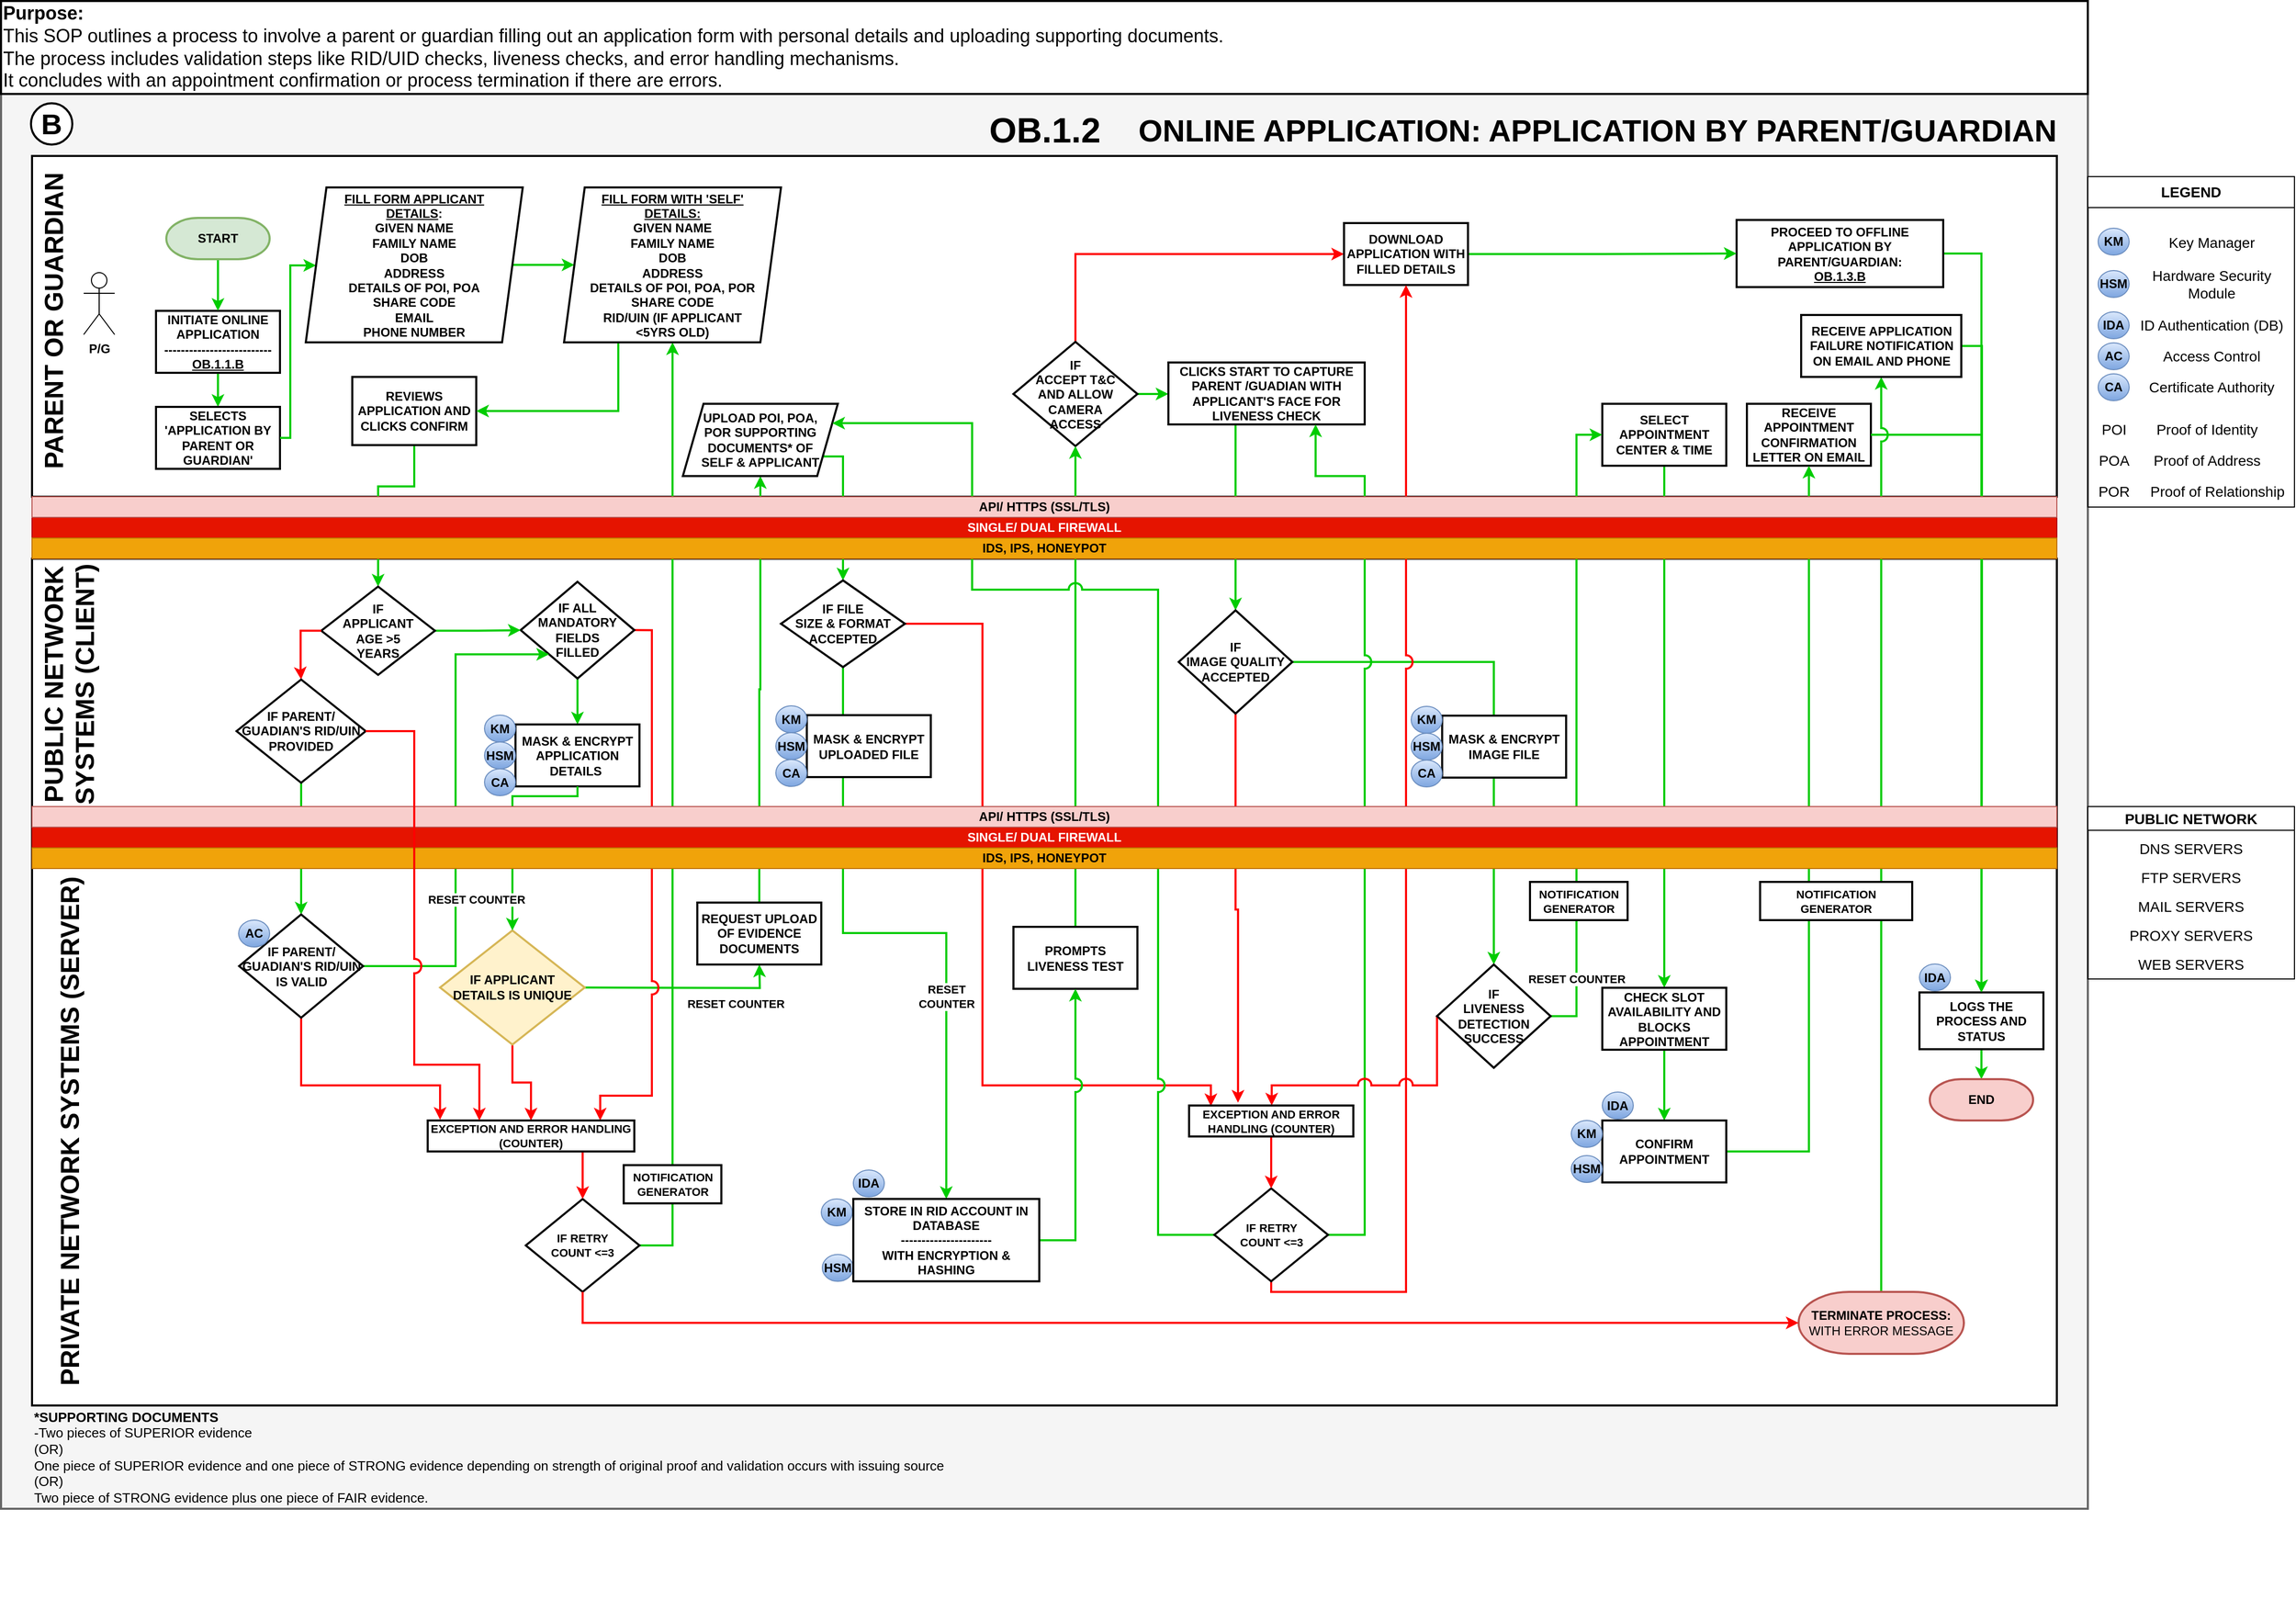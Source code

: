 <mxfile version="20.7.4" type="device"><diagram id="zxELD4v_pAvordJ81Nf_" name="Page-1"><mxGraphModel dx="-894" dy="772" grid="1" gridSize="10" guides="1" tooltips="1" connect="1" arrows="1" fold="1" page="1" pageScale="1" pageWidth="1920" pageHeight="1200" math="0" shadow="0"><root><mxCell id="0"/><mxCell id="1" parent="0"/><mxCell id="rTotZtU5RJFnm8XvMg82-1" value="" style="rounded=0;whiteSpace=wrap;html=1;fontSize=25;fillColor=#f5f5f5;fontColor=#333333;strokeColor=#666666;direction=east;strokeWidth=2;fontStyle=1" parent="1" vertex="1"><mxGeometry x="2590" y="140" width="2020" height="1370" as="geometry"/></mxCell><mxCell id="rTotZtU5RJFnm8XvMg82-2" value="" style="rounded=0;whiteSpace=wrap;html=1;strokeWidth=2;fontStyle=1" parent="1" vertex="1"><mxGeometry x="2620" y="590" width="1960" height="290" as="geometry"/></mxCell><mxCell id="rTotZtU5RJFnm8XvMg82-3" value="" style="rounded=0;whiteSpace=wrap;html=1;strokeWidth=2;fontStyle=1" parent="1" vertex="1"><mxGeometry x="2620" y="200" width="1960" height="330" as="geometry"/></mxCell><mxCell id="rTotZtU5RJFnm8XvMg82-4" value="" style="rounded=0;whiteSpace=wrap;html=1;strokeWidth=2;fontStyle=1" parent="1" vertex="1"><mxGeometry x="2620" y="879.5" width="1960" height="530.5" as="geometry"/></mxCell><mxCell id="rTotZtU5RJFnm8XvMg82-5" style="edgeStyle=orthogonalEdgeStyle;rounded=0;orthogonalLoop=1;jettySize=auto;html=1;exitX=0.5;exitY=1;exitDx=0;exitDy=0;strokeColor=#00CC00;strokeWidth=2;fontStyle=1" parent="1" source="rTotZtU5RJFnm8XvMg82-6" target="rTotZtU5RJFnm8XvMg82-7" edge="1"><mxGeometry relative="1" as="geometry"/></mxCell><mxCell id="rTotZtU5RJFnm8XvMg82-6" value="INITIATE ONLINE APPLICATION&lt;br&gt;--------------------------&lt;br&gt;&lt;u&gt;OB.1.1.B&lt;/u&gt;" style="rounded=0;whiteSpace=wrap;html=1;strokeWidth=2;fontStyle=1" parent="1" vertex="1"><mxGeometry x="2740" y="350" width="120" height="60" as="geometry"/></mxCell><mxCell id="rTotZtU5RJFnm8XvMg82-7" value="SELECTS 'APPLICATION BY PARENT OR GUARDIAN'" style="rounded=0;whiteSpace=wrap;html=1;strokeWidth=2;fontStyle=1" parent="1" vertex="1"><mxGeometry x="2740" y="443" width="120" height="60" as="geometry"/></mxCell><mxCell id="rTotZtU5RJFnm8XvMg82-8" style="edgeStyle=orthogonalEdgeStyle;rounded=0;orthogonalLoop=1;jettySize=auto;html=1;exitX=1;exitY=0.5;exitDx=0;exitDy=0;entryX=0;entryY=0.5;entryDx=0;entryDy=0;strokeColor=#00CC00;strokeWidth=2;fontStyle=1" parent="1" source="rTotZtU5RJFnm8XvMg82-7" target="rTotZtU5RJFnm8XvMg82-51" edge="1"><mxGeometry relative="1" as="geometry"><mxPoint x="3060" y="330" as="targetPoint"/><Array as="points"><mxPoint x="2870" y="473"/><mxPoint x="2870" y="306"/><mxPoint x="2895" y="306"/></Array><mxPoint x="3010" y="470" as="sourcePoint"/></mxGeometry></mxCell><mxCell id="rTotZtU5RJFnm8XvMg82-10" style="edgeStyle=orthogonalEdgeStyle;rounded=0;orthogonalLoop=1;jettySize=auto;html=1;exitX=0.5;exitY=1;exitDx=0;exitDy=0;strokeColor=#00CC00;strokeWidth=2;fontStyle=1;" parent="1" source="rTotZtU5RJFnm8XvMg82-11" target="rTotZtU5RJFnm8XvMg82-53" edge="1"><mxGeometry relative="1" as="geometry"><Array as="points"><mxPoint x="2990" y="520"/><mxPoint x="2955" y="520"/></Array></mxGeometry></mxCell><mxCell id="rTotZtU5RJFnm8XvMg82-11" value="REVIEWS APPLICATION AND CLICKS CONFIRM" style="rounded=0;whiteSpace=wrap;html=1;strokeWidth=2;fontStyle=1" parent="1" vertex="1"><mxGeometry x="2930" y="414" width="120" height="66" as="geometry"/></mxCell><mxCell id="rTotZtU5RJFnm8XvMg82-12" value="" style="edgeStyle=orthogonalEdgeStyle;rounded=0;orthogonalLoop=1;jettySize=auto;html=1;exitX=0.5;exitY=1;exitDx=0;exitDy=0;strokeColor=#FF0000;strokeWidth=2;fontStyle=1;horizontal=1;fontSize=13;verticalAlign=middle;" parent="1" source="rTotZtU5RJFnm8XvMg82-14" target="rTotZtU5RJFnm8XvMg82-93" edge="1"><mxGeometry x="-0.274" y="20" relative="1" as="geometry"><mxPoint x="3080" y="409.5" as="targetPoint"/><Array as="points"/><mxPoint as="offset"/></mxGeometry></mxCell><mxCell id="rTotZtU5RJFnm8XvMg82-13" value="RESET COUNTER" style="edgeStyle=orthogonalEdgeStyle;rounded=0;orthogonalLoop=1;jettySize=auto;html=1;exitX=1;exitY=0.5;exitDx=0;exitDy=0;entryX=0.5;entryY=1;entryDx=0;entryDy=0;strokeColor=#00CC00;strokeWidth=2;fontStyle=1;" parent="1" edge="1"><mxGeometry x="0.516" y="-15" relative="1" as="geometry"><mxPoint as="offset"/><mxPoint x="3155" y="1005.25" as="sourcePoint"/><mxPoint x="3324" y="983" as="targetPoint"/></mxGeometry></mxCell><mxCell id="rTotZtU5RJFnm8XvMg82-14" value="IF APPLICANT&lt;br style=&quot;border-color: var(--border-color);&quot;&gt;DETAILS IS UNIQUE" style="rounded=0;whiteSpace=wrap;html=1;strokeWidth=2;fontStyle=1;shape=rhombus;perimeter=rhombusPerimeter;fillColor=#fff2cc;strokeColor=#d6b656;" parent="1" vertex="1"><mxGeometry x="3015" y="950" width="140" height="110.5" as="geometry"/></mxCell><mxCell id="rTotZtU5RJFnm8XvMg82-15" style="edgeStyle=orthogonalEdgeStyle;rounded=0;orthogonalLoop=1;jettySize=auto;html=1;exitX=0.5;exitY=1;exitDx=0;exitDy=0;entryX=0.5;entryY=0;entryDx=0;entryDy=0;strokeColor=#00CC00;strokeWidth=2;fontStyle=1" parent="1" source="rTotZtU5RJFnm8XvMg82-17" target="rTotZtU5RJFnm8XvMg82-81" edge="1"><mxGeometry relative="1" as="geometry"/></mxCell><mxCell id="rTotZtU5RJFnm8XvMg82-16" style="edgeStyle=orthogonalEdgeStyle;rounded=0;orthogonalLoop=1;jettySize=auto;html=1;exitX=1;exitY=0.5;exitDx=0;exitDy=0;fontSize=13;verticalAlign=bottom;strokeColor=#FF0000;strokeWidth=2;fontStyle=1;jumpStyle=arc;jumpSize=11;" parent="1" source="rTotZtU5RJFnm8XvMg82-17" target="rTotZtU5RJFnm8XvMg82-93" edge="1"><mxGeometry relative="1" as="geometry"><Array as="points"><mxPoint x="3220" y="659"/><mxPoint x="3220" y="1110"/><mxPoint x="3170" y="1110"/></Array></mxGeometry></mxCell><mxCell id="rTotZtU5RJFnm8XvMg82-17" value="IF ALL&lt;br&gt;MANDATORY FIELDS &lt;br&gt;FILLED" style="rounded=0;whiteSpace=wrap;html=1;strokeWidth=2;fontStyle=1;shape=rhombus;perimeter=rhombusPerimeter;" parent="1" vertex="1"><mxGeometry x="3093" y="612.36" width="110" height="93.64" as="geometry"/></mxCell><mxCell id="rTotZtU5RJFnm8XvMg82-18" style="edgeStyle=orthogonalEdgeStyle;rounded=0;orthogonalLoop=1;jettySize=auto;html=1;exitX=1;exitY=0.5;exitDx=0;exitDy=0;strokeColor=#00CC00;strokeWidth=2;fontStyle=1" parent="1" source="rTotZtU5RJFnm8XvMg82-53" target="rTotZtU5RJFnm8XvMg82-17" edge="1"><mxGeometry relative="1" as="geometry"><mxPoint x="3040" y="655.5" as="sourcePoint"/></mxGeometry></mxCell><mxCell id="rTotZtU5RJFnm8XvMg82-19" style="edgeStyle=orthogonalEdgeStyle;rounded=0;orthogonalLoop=1;jettySize=auto;html=1;exitX=0.5;exitY=0;exitDx=0;exitDy=0;strokeColor=#00CC00;strokeWidth=2;fontStyle=1" parent="1" source="rTotZtU5RJFnm8XvMg82-20" target="rTotZtU5RJFnm8XvMg82-22" edge="1"><mxGeometry relative="1" as="geometry"/></mxCell><mxCell id="rTotZtU5RJFnm8XvMg82-20" value="REQUEST UPLOAD OF EVIDENCE DOCUMENTS" style="rounded=0;whiteSpace=wrap;html=1;strokeWidth=2;fontStyle=1" parent="1" vertex="1"><mxGeometry x="3264" y="923" width="120" height="60" as="geometry"/></mxCell><mxCell id="rTotZtU5RJFnm8XvMg82-21" style="edgeStyle=orthogonalEdgeStyle;rounded=0;orthogonalLoop=1;jettySize=auto;html=1;exitX=1;exitY=0.75;exitDx=0;exitDy=0;entryX=0.5;entryY=0;entryDx=0;entryDy=0;strokeColor=#00CC00;strokeWidth=2;fontStyle=1" parent="1" source="rTotZtU5RJFnm8XvMg82-22" target="rTotZtU5RJFnm8XvMg82-35" edge="1"><mxGeometry relative="1" as="geometry"><Array as="points"><mxPoint x="3405" y="491"/></Array></mxGeometry></mxCell><mxCell id="rTotZtU5RJFnm8XvMg82-22" value="UPLOAD POI, POA, &lt;br&gt;POR SUPPORTING DOCUMENTS* OF &lt;br&gt;SELF &amp;amp; APPLICANT" style="rounded=0;whiteSpace=wrap;html=1;strokeWidth=2;fontStyle=1;shape=parallelogram;perimeter=parallelogramPerimeter;fixedSize=1;" parent="1" vertex="1"><mxGeometry x="3250" y="440" width="150" height="70" as="geometry"/></mxCell><mxCell id="rTotZtU5RJFnm8XvMg82-23" style="edgeStyle=orthogonalEdgeStyle;rounded=0;orthogonalLoop=1;jettySize=auto;html=1;exitX=1;exitY=0.5;exitDx=0;exitDy=0;entryX=0;entryY=0.5;entryDx=0;entryDy=0;strokeColor=#00CC00;strokeWidth=2;fontStyle=1" parent="1" source="rTotZtU5RJFnm8XvMg82-25" target="rTotZtU5RJFnm8XvMg82-27" edge="1"><mxGeometry relative="1" as="geometry"/></mxCell><mxCell id="rTotZtU5RJFnm8XvMg82-24" style="edgeStyle=orthogonalEdgeStyle;rounded=0;orthogonalLoop=1;jettySize=auto;html=1;exitX=0.5;exitY=0;exitDx=0;exitDy=0;entryX=0;entryY=0.5;entryDx=0;entryDy=0;strokeColor=#FF0000;strokeWidth=2;fontStyle=1;" parent="1" source="rTotZtU5RJFnm8XvMg82-25" target="rTotZtU5RJFnm8XvMg82-57" edge="1"><mxGeometry relative="1" as="geometry"><mxPoint x="3630" y="350" as="targetPoint"/></mxGeometry></mxCell><mxCell id="rTotZtU5RJFnm8XvMg82-25" value="IF &lt;br&gt;ACCEPT T&amp;amp;C &lt;br&gt;AND ALLOW CAMERA &lt;br&gt;ACCESS" style="rounded=0;whiteSpace=wrap;html=1;strokeWidth=2;fontStyle=1;shape=rhombus;perimeter=rhombusPerimeter;" parent="1" vertex="1"><mxGeometry x="3570" y="380" width="120" height="101" as="geometry"/></mxCell><mxCell id="rTotZtU5RJFnm8XvMg82-26" style="edgeStyle=orthogonalEdgeStyle;rounded=0;orthogonalLoop=1;jettySize=auto;html=1;exitX=0.5;exitY=1;exitDx=0;exitDy=0;strokeColor=#00CC00;strokeWidth=2;fontStyle=1;" parent="1" source="rTotZtU5RJFnm8XvMg82-27" target="rTotZtU5RJFnm8XvMg82-50" edge="1"><mxGeometry relative="1" as="geometry"><Array as="points"><mxPoint x="3785" y="460"/></Array></mxGeometry></mxCell><mxCell id="rTotZtU5RJFnm8XvMg82-27" value="CLICKS START TO CAPTURE PARENT /GUADIAN WITH APPLICANT'S FACE&amp;nbsp;FOR LIVENESS CHECK" style="rounded=0;whiteSpace=wrap;html=1;strokeWidth=2;fontStyle=1" parent="1" vertex="1"><mxGeometry x="3720" y="400" width="190" height="60" as="geometry"/></mxCell><mxCell id="rTotZtU5RJFnm8XvMg82-28" value="RECEIVE APPOINTMENT CONFIRMATION LETTER ON EMAIL" style="rounded=0;whiteSpace=wrap;html=1;strokeWidth=2;fontStyle=1" parent="1" vertex="1"><mxGeometry x="4280" y="440" width="120" height="60" as="geometry"/></mxCell><mxCell id="rTotZtU5RJFnm8XvMg82-29" style="edgeStyle=orthogonalEdgeStyle;rounded=0;orthogonalLoop=1;jettySize=auto;html=1;exitX=0.5;exitY=1;exitDx=0;exitDy=0;entryX=0.5;entryY=0;entryDx=0;entryDy=0;strokeColor=#00CC00;strokeWidth=2;fontStyle=1" parent="1" source="rTotZtU5RJFnm8XvMg82-30" target="rTotZtU5RJFnm8XvMg82-43" edge="1"><mxGeometry relative="1" as="geometry"><Array as="points"><mxPoint x="4200" y="920"/><mxPoint x="4200" y="920"/></Array></mxGeometry></mxCell><mxCell id="rTotZtU5RJFnm8XvMg82-30" value="SELECT APPOINTMENT CENTER &amp;amp; TIME" style="rounded=0;whiteSpace=wrap;html=1;strokeWidth=2;fontStyle=1" parent="1" vertex="1"><mxGeometry x="4140" y="440" width="120" height="60" as="geometry"/></mxCell><mxCell id="rTotZtU5RJFnm8XvMg82-31" style="edgeStyle=orthogonalEdgeStyle;rounded=0;orthogonalLoop=1;jettySize=auto;html=1;exitX=0.5;exitY=0;exitDx=0;exitDy=0;strokeColor=#00CC00;strokeWidth=2;fontStyle=1;entryX=0.5;entryY=1;entryDx=0;entryDy=0;" parent="1" source="rTotZtU5RJFnm8XvMg82-32" target="rTotZtU5RJFnm8XvMg82-25" edge="1"><mxGeometry relative="1" as="geometry"><Array as="points"><mxPoint x="3630" y="490"/></Array><mxPoint x="3780" y="500" as="targetPoint"/></mxGeometry></mxCell><mxCell id="rTotZtU5RJFnm8XvMg82-32" value="PROMPTS LIVENESS TEST" style="rounded=0;whiteSpace=wrap;html=1;strokeWidth=2;fontStyle=1" parent="1" vertex="1"><mxGeometry x="3570" y="946.5" width="120" height="60" as="geometry"/></mxCell><mxCell id="rTotZtU5RJFnm8XvMg82-33" value="RESET &lt;br&gt;COUNTER" style="edgeStyle=orthogonalEdgeStyle;rounded=0;orthogonalLoop=1;jettySize=auto;html=1;exitX=0.5;exitY=1;exitDx=0;exitDy=0;strokeColor=#00CC00;strokeWidth=2;fontStyle=1;" parent="1" source="rTotZtU5RJFnm8XvMg82-35" target="rTotZtU5RJFnm8XvMg82-100" edge="1"><mxGeometry x="0.363" relative="1" as="geometry"><mxPoint x="3640" y="945.5" as="targetPoint"/><mxPoint as="offset"/></mxGeometry></mxCell><mxCell id="rTotZtU5RJFnm8XvMg82-34" style="edgeStyle=orthogonalEdgeStyle;rounded=0;orthogonalLoop=1;jettySize=auto;html=1;exitX=1;exitY=0.5;exitDx=0;exitDy=0;entryX=0.133;entryY=0.02;entryDx=0;entryDy=0;fontSize=13;verticalAlign=bottom;strokeColor=#FF0000;strokeWidth=2;fontStyle=1;entryPerimeter=0;jumpSize=10;" parent="1" source="rTotZtU5RJFnm8XvMg82-35" target="rTotZtU5RJFnm8XvMg82-117" edge="1"><mxGeometry relative="1" as="geometry"><Array as="points"><mxPoint x="3540" y="653"/><mxPoint x="3540" y="1100"/><mxPoint x="3761" y="1100"/></Array></mxGeometry></mxCell><mxCell id="rTotZtU5RJFnm8XvMg82-35" value="IF FILE&lt;br&gt;SIZE &amp;amp; FORMAT ACCEPTED" style="rounded=0;whiteSpace=wrap;html=1;strokeWidth=2;fontStyle=1;shape=rhombus;perimeter=rhombusPerimeter;" parent="1" vertex="1"><mxGeometry x="3345" y="611" width="120" height="84" as="geometry"/></mxCell><mxCell id="rTotZtU5RJFnm8XvMg82-36" style="edgeStyle=orthogonalEdgeStyle;rounded=0;orthogonalLoop=1;jettySize=auto;html=1;exitX=1;exitY=0.5;exitDx=0;exitDy=0;strokeColor=#00CC00;strokeWidth=2;fontStyle=1" parent="1" source="rTotZtU5RJFnm8XvMg82-28" target="rTotZtU5RJFnm8XvMg82-88" edge="1"><mxGeometry relative="1" as="geometry"><mxPoint x="4500" y="1185.5" as="targetPoint"/></mxGeometry></mxCell><mxCell id="rTotZtU5RJFnm8XvMg82-37" style="edgeStyle=orthogonalEdgeStyle;rounded=0;orthogonalLoop=1;jettySize=auto;html=1;exitX=1;exitY=0;exitDx=0;exitDy=40;entryX=0.5;entryY=1;entryDx=0;entryDy=0;strokeColor=#00CC00;strokeWidth=2;fontStyle=1;exitPerimeter=0;jumpStyle=arc;jumpSize=11;" parent="1" source="rTotZtU5RJFnm8XvMg82-100" target="rTotZtU5RJFnm8XvMg82-32" edge="1"><mxGeometry relative="1" as="geometry"><mxPoint x="3720" y="965.5" as="sourcePoint"/></mxGeometry></mxCell><mxCell id="rTotZtU5RJFnm8XvMg82-38" value="PARENT OR GUARDIAN" style="text;html=1;align=center;verticalAlign=middle;resizable=0;points=[];autosize=1;strokeColor=none;fillColor=none;fontSize=25;fontStyle=1;strokeWidth=2;horizontal=0;" parent="1" vertex="1"><mxGeometry x="2615" y="210" width="50" height="300" as="geometry"/></mxCell><mxCell id="rTotZtU5RJFnm8XvMg82-39" value="OB.1.2" style="text;html=1;align=center;verticalAlign=middle;resizable=0;points=[];autosize=1;strokeColor=none;fillColor=none;fontSize=34;fontStyle=1" parent="1" vertex="1"><mxGeometry x="3535" y="150" width="130" height="50" as="geometry"/></mxCell><mxCell id="rTotZtU5RJFnm8XvMg82-40" value="ONLINE APPLICATION: APPLICATION BY PARENT/GUARDIAN" style="text;html=1;align=center;verticalAlign=middle;resizable=0;points=[];autosize=1;strokeColor=none;fillColor=none;fontSize=30;fontStyle=1" parent="1" vertex="1"><mxGeometry x="3680" y="150" width="910" height="50" as="geometry"/></mxCell><mxCell id="rTotZtU5RJFnm8XvMg82-41" value="B" style="ellipse;whiteSpace=wrap;html=1;aspect=fixed;fontSize=28;fontColor=default;strokeWidth=2;fontStyle=1" parent="1" vertex="1"><mxGeometry x="2619" y="149" width="40" height="40" as="geometry"/></mxCell><mxCell id="rTotZtU5RJFnm8XvMg82-42" value="" style="edgeStyle=orthogonalEdgeStyle;rounded=0;orthogonalLoop=1;jettySize=auto;html=1;exitX=1;exitY=0.5;exitDx=0;exitDy=0;entryX=0.5;entryY=1;entryDx=0;entryDy=0;strokeColor=#00CC00;strokeWidth=2;fontStyle=1;" parent="1" source="csAuHU0FsQemYlUPACne-1" target="rTotZtU5RJFnm8XvMg82-28" edge="1"><mxGeometry x="-1" y="88" relative="1" as="geometry"><mxPoint x="4310" y="995" as="targetPoint"/><mxPoint x="-60" y="24" as="offset"/></mxGeometry></mxCell><mxCell id="csAuHU0FsQemYlUPACne-2" style="edgeStyle=orthogonalEdgeStyle;rounded=0;orthogonalLoop=1;jettySize=auto;html=1;exitX=0.5;exitY=1;exitDx=0;exitDy=0;strokeColor=#00CC00;strokeWidth=2;fontStyle=1;" parent="1" source="rTotZtU5RJFnm8XvMg82-43" target="csAuHU0FsQemYlUPACne-1" edge="1"><mxGeometry relative="1" as="geometry"/></mxCell><mxCell id="rTotZtU5RJFnm8XvMg82-43" value="CHECK SLOT AVAILABILITY AND BLOCKS APPOINTMENT" style="rounded=0;whiteSpace=wrap;html=1;strokeWidth=2;fontStyle=1" parent="1" vertex="1"><mxGeometry x="4140" y="1005.5" width="120" height="60" as="geometry"/></mxCell><mxCell id="rTotZtU5RJFnm8XvMg82-44" style="edgeStyle=orthogonalEdgeStyle;rounded=0;orthogonalLoop=1;jettySize=auto;html=1;exitX=0.5;exitY=1;exitDx=0;exitDy=0;exitPerimeter=0;entryX=0.5;entryY=0;entryDx=0;entryDy=0;strokeColor=#00CC00;strokeWidth=2;fontStyle=1;" parent="1" source="rTotZtU5RJFnm8XvMg82-45" target="rTotZtU5RJFnm8XvMg82-6" edge="1"><mxGeometry relative="1" as="geometry"/></mxCell><mxCell id="rTotZtU5RJFnm8XvMg82-45" value="&lt;b&gt;START&lt;/b&gt;" style="strokeWidth=2;html=1;shape=mxgraph.flowchart.terminator;whiteSpace=wrap;fillColor=#d5e8d4;strokeColor=#82b366;" parent="1" vertex="1"><mxGeometry x="2750" y="260" width="100" height="40" as="geometry"/></mxCell><mxCell id="rTotZtU5RJFnm8XvMg82-46" style="edgeStyle=orthogonalEdgeStyle;rounded=0;orthogonalLoop=1;jettySize=auto;html=1;exitX=0.5;exitY=0;exitDx=0;exitDy=0;exitPerimeter=0;entryX=0.5;entryY=1;entryDx=0;entryDy=0;strokeColor=#00CC00;strokeWidth=2;fontStyle=1;jumpStyle=arc;jumpSize=11;" parent="1" source="rTotZtU5RJFnm8XvMg82-47" target="rTotZtU5RJFnm8XvMg82-132" edge="1"><mxGeometry relative="1" as="geometry"/></mxCell><mxCell id="rTotZtU5RJFnm8XvMg82-47" value="&lt;span style=&quot;border-color: var(--border-color);&quot;&gt;&lt;b&gt;TERMINATE PROCESS:&lt;br&gt;&lt;/b&gt;&lt;/span&gt;WITH ERROR MESSAGE" style="strokeWidth=2;html=1;shape=mxgraph.flowchart.terminator;whiteSpace=wrap;fillColor=#f8cecc;strokeColor=#b85450;" parent="1" vertex="1"><mxGeometry x="4330" y="1300" width="160" height="60" as="geometry"/></mxCell><mxCell id="rTotZtU5RJFnm8XvMg82-48" style="edgeStyle=orthogonalEdgeStyle;rounded=0;orthogonalLoop=1;jettySize=auto;html=1;exitX=0.5;exitY=1;exitDx=0;exitDy=0;fontSize=13;verticalAlign=bottom;strokeColor=#FF0000;strokeWidth=2;fontStyle=1;entryX=0.298;entryY=-0.092;entryDx=0;entryDy=0;entryPerimeter=0;" parent="1" source="rTotZtU5RJFnm8XvMg82-50" target="rTotZtU5RJFnm8XvMg82-117" edge="1"><mxGeometry relative="1" as="geometry"><Array as="points"/></mxGeometry></mxCell><mxCell id="rTotZtU5RJFnm8XvMg82-49" style="edgeStyle=orthogonalEdgeStyle;rounded=0;orthogonalLoop=1;jettySize=auto;html=1;exitX=1;exitY=0.5;exitDx=0;exitDy=0;strokeColor=#00CC00;strokeWidth=2;fontStyle=1;jumpStyle=arc;jumpSize=11;" parent="1" source="rTotZtU5RJFnm8XvMg82-50" target="rTotZtU5RJFnm8XvMg82-111" edge="1"><mxGeometry relative="1" as="geometry"/></mxCell><mxCell id="rTotZtU5RJFnm8XvMg82-50" value="IF &lt;br&gt;IMAGE QUALITY ACCEPTED" style="rounded=0;whiteSpace=wrap;html=1;strokeWidth=2;fontStyle=1;shape=rhombus;perimeter=rhombusPerimeter;" parent="1" vertex="1"><mxGeometry x="3730" y="640" width="110" height="100" as="geometry"/></mxCell><mxCell id="rTotZtU5RJFnm8XvMg82-136" style="edgeStyle=orthogonalEdgeStyle;rounded=0;orthogonalLoop=1;jettySize=auto;html=1;exitX=1;exitY=0.5;exitDx=0;exitDy=0;entryX=0;entryY=0.5;entryDx=0;entryDy=0;strokeColor=#00CC00;strokeWidth=2;fontStyle=1;" parent="1" source="rTotZtU5RJFnm8XvMg82-51" target="rTotZtU5RJFnm8XvMg82-135" edge="1"><mxGeometry relative="1" as="geometry"/></mxCell><mxCell id="rTotZtU5RJFnm8XvMg82-51" value="&lt;u&gt;FILL FORM APPLICANT &lt;br&gt;DETAILS&lt;/u&gt;:&lt;br style=&quot;border-color: var(--border-color); font-weight: 700;&quot;&gt;&lt;span style=&quot;font-weight: 700;&quot;&gt;GIVEN NAME&lt;/span&gt;&lt;br style=&quot;border-color: var(--border-color); font-weight: 700;&quot;&gt;&lt;span style=&quot;font-weight: 700;&quot;&gt;FAMILY NAME&lt;/span&gt;&lt;br style=&quot;border-color: var(--border-color); font-weight: 700;&quot;&gt;&lt;span style=&quot;font-weight: 700;&quot;&gt;DOB&lt;/span&gt;&lt;br style=&quot;border-color: var(--border-color); font-weight: 700;&quot;&gt;&lt;span style=&quot;font-weight: 700;&quot;&gt;ADDRESS&lt;/span&gt;&lt;br style=&quot;border-color: var(--border-color); font-weight: 700;&quot;&gt;&lt;span style=&quot;font-weight: 700;&quot;&gt;DETAILS OF POI, POA&lt;/span&gt;&lt;br style=&quot;border-color: var(--border-color); font-weight: 700;&quot;&gt;&lt;span style=&quot;font-weight: 700;&quot;&gt;SHARE CODE&lt;/span&gt;&lt;br style=&quot;border-color: var(--border-color); font-weight: 700;&quot;&gt;&lt;span style=&quot;font-weight: 700;&quot;&gt;EMAIL&lt;/span&gt;&lt;br style=&quot;border-color: var(--border-color); font-weight: 700;&quot;&gt;&lt;span style=&quot;font-weight: 700;&quot;&gt;PHONE NUMBER&lt;/span&gt;" style="shape=parallelogram;perimeter=parallelogramPerimeter;whiteSpace=wrap;html=1;fixedSize=1;align=center;rounded=0;strokeWidth=2;fontStyle=1;verticalAlign=middle;" parent="1" vertex="1"><mxGeometry x="2885" y="230.5" width="210" height="150" as="geometry"/></mxCell><mxCell id="rTotZtU5RJFnm8XvMg82-53" value="IF&lt;br style=&quot;border-color: var(--border-color);&quot;&gt;APPLICANT&lt;br style=&quot;border-color: var(--border-color);&quot;&gt;AGE &amp;gt;5&lt;br style=&quot;border-color: var(--border-color);&quot;&gt;YEARS" style="rhombus;whiteSpace=wrap;html=1;rounded=0;strokeWidth=2;fontStyle=1;" parent="1" vertex="1"><mxGeometry x="2900" y="617" width="110" height="85.5" as="geometry"/></mxCell><mxCell id="rTotZtU5RJFnm8XvMg82-54" style="edgeStyle=orthogonalEdgeStyle;rounded=0;orthogonalLoop=1;jettySize=auto;html=1;exitX=1;exitY=0.5;exitDx=0;exitDy=0;fontSize=11;fillColor=default;strokeWidth=2;fontStyle=1;strokeColor=#00CC00;" parent="1" source="rTotZtU5RJFnm8XvMg82-55" target="rTotZtU5RJFnm8XvMg82-88" edge="1"><mxGeometry relative="1" as="geometry"/></mxCell><mxCell id="rTotZtU5RJFnm8XvMg82-55" value="PROCEED TO OFFLINE APPLICATION BY PARENT/GUARDIAN:&lt;br&gt;&lt;u&gt;OB.1.3.B&lt;/u&gt;" style="strokeWidth=2;html=1;shape=label;whiteSpace=wrap;fillColor=default;strokeColor=default;rounded=0;fontStyle=1;" parent="1" vertex="1"><mxGeometry x="4270" y="262" width="200" height="65" as="geometry"/></mxCell><mxCell id="rTotZtU5RJFnm8XvMg82-56" style="edgeStyle=orthogonalEdgeStyle;rounded=0;orthogonalLoop=1;jettySize=auto;html=1;exitX=1;exitY=0.5;exitDx=0;exitDy=0;entryX=0;entryY=0.5;entryDx=0;entryDy=0;entryPerimeter=0;strokeColor=#00CC00;strokeWidth=2;fontStyle=1;" parent="1" source="rTotZtU5RJFnm8XvMg82-57" target="rTotZtU5RJFnm8XvMg82-55" edge="1"><mxGeometry relative="1" as="geometry"/></mxCell><mxCell id="rTotZtU5RJFnm8XvMg82-57" value="DOWNLOAD APPLICATION WITH FILLED DETAILS" style="rounded=0;whiteSpace=wrap;html=1;strokeWidth=2;fontStyle=1" parent="1" vertex="1"><mxGeometry x="3890" y="265" width="120" height="60" as="geometry"/></mxCell><mxCell id="rTotZtU5RJFnm8XvMg82-58" value="PUBLIC NETWORK&lt;br style=&quot;border-color: var(--border-color);&quot;&gt;SYSTEMS (CLIENT)" style="text;html=1;align=center;verticalAlign=middle;resizable=0;points=[];autosize=1;strokeColor=none;fillColor=none;fontStyle=1;fontSize=25;strokeWidth=2;horizontal=0;" parent="1" vertex="1"><mxGeometry x="2620" y="617" width="70" height="190" as="geometry"/></mxCell><mxCell id="rTotZtU5RJFnm8XvMg82-59" value="PRIVATE NETWORK SYSTEMS (SERVER)" style="text;html=1;align=center;verticalAlign=middle;resizable=0;points=[];autosize=1;strokeColor=none;fillColor=none;fontStyle=1;fontSize=25;strokeWidth=2;horizontal=0;" parent="1" vertex="1"><mxGeometry x="2630" y="889.75" width="50" height="510" as="geometry"/></mxCell><mxCell id="rTotZtU5RJFnm8XvMg82-60" value="&lt;font style=&quot;font-size: 14px;&quot;&gt;PUBLIC NETWORK&lt;/font&gt;" style="swimlane;whiteSpace=wrap;html=1;" parent="1" vertex="1"><mxGeometry x="4610" y="830" width="200" height="167" as="geometry"/></mxCell><mxCell id="rTotZtU5RJFnm8XvMg82-61" value="DNS SERVERS" style="text;html=1;strokeColor=none;fillColor=none;align=center;verticalAlign=middle;whiteSpace=wrap;rounded=0;fontSize=14;" parent="rTotZtU5RJFnm8XvMg82-60" vertex="1"><mxGeometry y="27" width="200" height="28" as="geometry"/></mxCell><mxCell id="rTotZtU5RJFnm8XvMg82-62" value="FTP SERVERS" style="text;html=1;strokeColor=none;fillColor=none;align=center;verticalAlign=middle;whiteSpace=wrap;rounded=0;fontSize=14;" parent="rTotZtU5RJFnm8XvMg82-60" vertex="1"><mxGeometry y="55" width="200" height="28" as="geometry"/></mxCell><mxCell id="rTotZtU5RJFnm8XvMg82-63" value="MAIL SERVERS" style="text;html=1;strokeColor=none;fillColor=none;align=center;verticalAlign=middle;whiteSpace=wrap;rounded=0;fontSize=14;" parent="rTotZtU5RJFnm8XvMg82-60" vertex="1"><mxGeometry y="83" width="200" height="28" as="geometry"/></mxCell><mxCell id="rTotZtU5RJFnm8XvMg82-64" value="PROXY SERVERS" style="text;html=1;strokeColor=none;fillColor=none;align=center;verticalAlign=middle;whiteSpace=wrap;rounded=0;fontSize=14;" parent="rTotZtU5RJFnm8XvMg82-60" vertex="1"><mxGeometry y="111" width="200" height="28" as="geometry"/></mxCell><mxCell id="rTotZtU5RJFnm8XvMg82-65" value="WEB SERVERS" style="text;html=1;strokeColor=none;fillColor=none;align=center;verticalAlign=middle;whiteSpace=wrap;rounded=0;fontSize=14;" parent="rTotZtU5RJFnm8XvMg82-60" vertex="1"><mxGeometry y="139" width="200" height="28" as="geometry"/></mxCell><mxCell id="rTotZtU5RJFnm8XvMg82-66" value="&lt;font style=&quot;font-size: 14px;&quot;&gt;LEGEND&lt;/font&gt;" style="swimlane;whiteSpace=wrap;html=1;startSize=30;" parent="1" vertex="1"><mxGeometry x="4610" y="220" width="200" height="320" as="geometry"/></mxCell><mxCell id="rTotZtU5RJFnm8XvMg82-67" value="KM" style="ellipse;whiteSpace=wrap;html=1;fillColor=#dae8fc;strokeColor=#6c8ebf;gradientColor=#7ea6e0;fontStyle=1" parent="rTotZtU5RJFnm8XvMg82-66" vertex="1"><mxGeometry x="10" y="50" width="30" height="26" as="geometry"/></mxCell><mxCell id="rTotZtU5RJFnm8XvMg82-68" value="IDA" style="ellipse;whiteSpace=wrap;html=1;fillColor=#dae8fc;strokeColor=#6c8ebf;gradientColor=#7ea6e0;fontStyle=1" parent="rTotZtU5RJFnm8XvMg82-66" vertex="1"><mxGeometry x="10" y="131" width="30" height="26" as="geometry"/></mxCell><mxCell id="rTotZtU5RJFnm8XvMg82-69" value="HSM" style="ellipse;whiteSpace=wrap;html=1;fillColor=#dae8fc;strokeColor=#6c8ebf;gradientColor=#7ea6e0;fontStyle=1" parent="rTotZtU5RJFnm8XvMg82-66" vertex="1"><mxGeometry x="10" y="91" width="30" height="26" as="geometry"/></mxCell><mxCell id="rTotZtU5RJFnm8XvMg82-71" value="Key Manager" style="text;html=1;strokeColor=none;fillColor=none;align=center;verticalAlign=middle;whiteSpace=wrap;rounded=0;fontSize=14;" parent="rTotZtU5RJFnm8XvMg82-66" vertex="1"><mxGeometry x="40" y="50" width="160" height="28" as="geometry"/></mxCell><mxCell id="rTotZtU5RJFnm8XvMg82-73" value="Hardware Security Module" style="text;html=1;strokeColor=none;fillColor=none;align=center;verticalAlign=middle;whiteSpace=wrap;rounded=0;fontSize=14;" parent="rTotZtU5RJFnm8XvMg82-66" vertex="1"><mxGeometry x="40" y="90" width="160" height="28" as="geometry"/></mxCell><mxCell id="rTotZtU5RJFnm8XvMg82-74" value="ID Authentication (DB)" style="text;html=1;strokeColor=none;fillColor=none;align=center;verticalAlign=middle;whiteSpace=wrap;rounded=0;fontSize=14;" parent="rTotZtU5RJFnm8XvMg82-66" vertex="1"><mxGeometry x="40" y="130" width="160" height="28" as="geometry"/></mxCell><mxCell id="rTotZtU5RJFnm8XvMg82-75" value="AC" style="ellipse;whiteSpace=wrap;html=1;fillColor=#dae8fc;strokeColor=#6c8ebf;gradientColor=#7ea6e0;fontStyle=1" parent="rTotZtU5RJFnm8XvMg82-66" vertex="1"><mxGeometry x="10" y="161" width="30" height="26" as="geometry"/></mxCell><mxCell id="rTotZtU5RJFnm8XvMg82-76" value="Access Control" style="text;html=1;strokeColor=none;fillColor=none;align=center;verticalAlign=middle;whiteSpace=wrap;rounded=0;fontSize=14;" parent="rTotZtU5RJFnm8XvMg82-66" vertex="1"><mxGeometry x="40" y="160" width="160" height="28" as="geometry"/></mxCell><mxCell id="rTotZtU5RJFnm8XvMg82-77" value="Certificate Authority" style="text;html=1;strokeColor=none;fillColor=none;align=center;verticalAlign=middle;whiteSpace=wrap;rounded=0;fontSize=14;" parent="rTotZtU5RJFnm8XvMg82-66" vertex="1"><mxGeometry x="40" y="190" width="160" height="28" as="geometry"/></mxCell><mxCell id="rTotZtU5RJFnm8XvMg82-78" value="CA" style="ellipse;whiteSpace=wrap;html=1;fillColor=#dae8fc;strokeColor=#6c8ebf;gradientColor=#7ea6e0;fontStyle=1" parent="rTotZtU5RJFnm8XvMg82-66" vertex="1"><mxGeometry x="10" y="191" width="30" height="26" as="geometry"/></mxCell><mxCell id="rTotZtU5RJFnm8XvMg82-146" value="POI" style="text;html=1;align=center;verticalAlign=middle;resizable=0;points=[];autosize=1;strokeColor=none;fillColor=none;fontSize=14;rounded=0;" parent="rTotZtU5RJFnm8XvMg82-66" vertex="1"><mxGeometry x="5" y="230" width="40" height="30" as="geometry"/></mxCell><mxCell id="rTotZtU5RJFnm8XvMg82-147" value="POA" style="text;html=1;align=center;verticalAlign=middle;resizable=0;points=[];autosize=1;strokeColor=none;fillColor=none;fontSize=14;rounded=0;" parent="rTotZtU5RJFnm8XvMg82-66" vertex="1"><mxGeometry y="260" width="50" height="30" as="geometry"/></mxCell><mxCell id="rTotZtU5RJFnm8XvMg82-148" value="POR" style="text;html=1;align=center;verticalAlign=middle;resizable=0;points=[];autosize=1;strokeColor=none;fillColor=none;fontSize=14;rounded=0;" parent="rTotZtU5RJFnm8XvMg82-66" vertex="1"><mxGeometry y="290" width="50" height="30" as="geometry"/></mxCell><mxCell id="rTotZtU5RJFnm8XvMg82-149" value="Proof of Identity" style="text;html=1;align=center;verticalAlign=middle;resizable=0;points=[];autosize=1;strokeColor=none;fillColor=none;fontSize=14;rounded=0;" parent="rTotZtU5RJFnm8XvMg82-66" vertex="1"><mxGeometry x="60" y="230" width="110" height="30" as="geometry"/></mxCell><mxCell id="rTotZtU5RJFnm8XvMg82-150" value="Proof of Address" style="text;html=1;align=center;verticalAlign=middle;resizable=0;points=[];autosize=1;strokeColor=none;fillColor=none;fontSize=14;rounded=0;" parent="rTotZtU5RJFnm8XvMg82-66" vertex="1"><mxGeometry x="60" y="260" width="110" height="30" as="geometry"/></mxCell><mxCell id="rTotZtU5RJFnm8XvMg82-151" value="Proof of Relationship" style="text;html=1;align=center;verticalAlign=middle;resizable=0;points=[];autosize=1;strokeColor=none;fillColor=none;fontSize=14;rounded=0;" parent="rTotZtU5RJFnm8XvMg82-66" vertex="1"><mxGeometry x="50" y="290" width="150" height="30" as="geometry"/></mxCell><mxCell id="rTotZtU5RJFnm8XvMg82-79" value="P/G" style="shape=umlActor;verticalLabelPosition=bottom;verticalAlign=top;html=1;outlineConnect=0;fontStyle=1" parent="1" vertex="1"><mxGeometry x="2670" y="313" width="30" height="60" as="geometry"/></mxCell><mxCell id="rTotZtU5RJFnm8XvMg82-80" value="" style="group" parent="1" vertex="1" connectable="0"><mxGeometry x="3058" y="741.5" width="150" height="78" as="geometry"/></mxCell><mxCell id="rTotZtU5RJFnm8XvMg82-81" value="MASK &amp;amp; ENCRYPT APPLICATION DETAILS&amp;nbsp;" style="rounded=0;whiteSpace=wrap;html=1;fontStyle=1;strokeWidth=2;" parent="rTotZtU5RJFnm8XvMg82-80" vertex="1"><mxGeometry x="30" y="9" width="120" height="60" as="geometry"/></mxCell><mxCell id="rTotZtU5RJFnm8XvMg82-82" value="CA" style="ellipse;whiteSpace=wrap;html=1;fillColor=#dae8fc;strokeColor=#6c8ebf;gradientColor=#7ea6e0;fontStyle=1" parent="rTotZtU5RJFnm8XvMg82-80" vertex="1"><mxGeometry y="52" width="30" height="26" as="geometry"/></mxCell><mxCell id="rTotZtU5RJFnm8XvMg82-83" value="HSM" style="ellipse;whiteSpace=wrap;html=1;fillColor=#dae8fc;strokeColor=#6c8ebf;gradientColor=#7ea6e0;fontStyle=1" parent="rTotZtU5RJFnm8XvMg82-80" vertex="1"><mxGeometry y="26" width="30" height="26" as="geometry"/></mxCell><mxCell id="rTotZtU5RJFnm8XvMg82-84" value="KM" style="ellipse;whiteSpace=wrap;html=1;fillColor=#dae8fc;strokeColor=#6c8ebf;gradientColor=#7ea6e0;fontStyle=1" parent="rTotZtU5RJFnm8XvMg82-80" vertex="1"><mxGeometry width="30" height="26" as="geometry"/></mxCell><mxCell id="rTotZtU5RJFnm8XvMg82-87" value="" style="edgeStyle=orthogonalEdgeStyle;rounded=0;orthogonalLoop=1;jettySize=auto;html=1;strokeColor=#00CC00;fontStyle=1;strokeWidth=2;" parent="1" source="rTotZtU5RJFnm8XvMg82-88" target="rTotZtU5RJFnm8XvMg82-89" edge="1"><mxGeometry relative="1" as="geometry"/></mxCell><mxCell id="rTotZtU5RJFnm8XvMg82-88" value="LOGS THE PROCESS AND STATUS" style="rounded=0;whiteSpace=wrap;html=1;fontStyle=1;strokeWidth=2;shape=label;boundedLbl=1;backgroundOutline=1;size=15;" parent="1" vertex="1"><mxGeometry x="4447" y="1010" width="120" height="55" as="geometry"/></mxCell><mxCell id="rTotZtU5RJFnm8XvMg82-89" value="&lt;b&gt;END&lt;/b&gt;" style="strokeWidth=2;html=1;shape=mxgraph.flowchart.terminator;whiteSpace=wrap;fillColor=#f8cecc;strokeColor=#b85450;" parent="1" vertex="1"><mxGeometry x="4457" y="1094" width="100" height="40" as="geometry"/></mxCell><mxCell id="rTotZtU5RJFnm8XvMg82-90" value="IDA" style="ellipse;whiteSpace=wrap;html=1;fillColor=#dae8fc;strokeColor=#6c8ebf;gradientColor=#7ea6e0;fontStyle=1" parent="1" vertex="1"><mxGeometry x="4447" y="982.5" width="30" height="26" as="geometry"/></mxCell><mxCell id="rTotZtU5RJFnm8XvMg82-91" style="edgeStyle=orthogonalEdgeStyle;rounded=0;orthogonalLoop=1;jettySize=auto;html=1;exitX=1;exitY=0.5;exitDx=0;exitDy=0;entryX=0.5;entryY=1;entryDx=0;entryDy=0;fontSize=11;verticalAlign=middle;strokeColor=#00CC00;strokeWidth=2;fontStyle=1;" parent="1" source="rTotZtU5RJFnm8XvMg82-92" target="rTotZtU5RJFnm8XvMg82-135" edge="1"><mxGeometry relative="1" as="geometry"><Array as="points"><mxPoint x="3240" y="1255"/></Array></mxGeometry></mxCell><mxCell id="rTotZtU5RJFnm8XvMg82-92" value="IF RETRY &lt;br&gt;COUNT &amp;lt;=3" style="rhombus;whiteSpace=wrap;html=1;fontStyle=1;strokeWidth=2;fontSize=11;" parent="1" vertex="1"><mxGeometry x="3098" y="1210" width="110" height="90" as="geometry"/></mxCell><mxCell id="rTotZtU5RJFnm8XvMg82-94" value="" style="group" parent="1" vertex="1" connectable="0"><mxGeometry x="3340" y="732.5" width="150" height="78" as="geometry"/></mxCell><mxCell id="rTotZtU5RJFnm8XvMg82-95" value="MASK &amp;amp; ENCRYPT UPLOADED FILE" style="rounded=0;whiteSpace=wrap;html=1;fontStyle=1;strokeWidth=2;" parent="rTotZtU5RJFnm8XvMg82-94" vertex="1"><mxGeometry x="30" y="9" width="120" height="60" as="geometry"/></mxCell><mxCell id="rTotZtU5RJFnm8XvMg82-96" value="CA" style="ellipse;whiteSpace=wrap;html=1;fillColor=#dae8fc;strokeColor=#6c8ebf;gradientColor=#7ea6e0;fontStyle=1" parent="rTotZtU5RJFnm8XvMg82-94" vertex="1"><mxGeometry y="52" width="30" height="26" as="geometry"/></mxCell><mxCell id="rTotZtU5RJFnm8XvMg82-97" value="HSM" style="ellipse;whiteSpace=wrap;html=1;fillColor=#dae8fc;strokeColor=#6c8ebf;gradientColor=#7ea6e0;fontStyle=1" parent="rTotZtU5RJFnm8XvMg82-94" vertex="1"><mxGeometry y="26" width="30" height="26" as="geometry"/></mxCell><mxCell id="rTotZtU5RJFnm8XvMg82-98" value="KM" style="ellipse;whiteSpace=wrap;html=1;fillColor=#dae8fc;strokeColor=#6c8ebf;gradientColor=#7ea6e0;fontStyle=1" parent="rTotZtU5RJFnm8XvMg82-94" vertex="1"><mxGeometry width="30" height="26" as="geometry"/></mxCell><mxCell id="rTotZtU5RJFnm8XvMg82-101" value="IDA" style="ellipse;whiteSpace=wrap;html=1;fillColor=#dae8fc;strokeColor=#6c8ebf;gradientColor=#7ea6e0;fontStyle=1" parent="1" vertex="1"><mxGeometry x="3415" y="1182" width="30" height="26" as="geometry"/></mxCell><mxCell id="rTotZtU5RJFnm8XvMg82-102" value="KM" style="ellipse;whiteSpace=wrap;html=1;fillColor=#dae8fc;strokeColor=#6c8ebf;gradientColor=#7ea6e0;fontStyle=1" parent="1" vertex="1"><mxGeometry x="3384" y="1210" width="30" height="26" as="geometry"/></mxCell><mxCell id="rTotZtU5RJFnm8XvMg82-103" value="HSM" style="ellipse;whiteSpace=wrap;html=1;fillColor=#dae8fc;strokeColor=#6c8ebf;gradientColor=#7ea6e0;fontStyle=1" parent="1" vertex="1"><mxGeometry x="3385" y="1263.75" width="30" height="26" as="geometry"/></mxCell><mxCell id="rTotZtU5RJFnm8XvMg82-104" style="edgeStyle=orthogonalEdgeStyle;rounded=0;orthogonalLoop=1;jettySize=auto;html=1;exitX=1;exitY=0.5;exitDx=0;exitDy=0;entryX=0.75;entryY=1;entryDx=0;entryDy=0;strokeColor=#00CC00;strokeWidth=2;fontStyle=1;jumpStyle=arc;jumpSize=11;" parent="1" source="rTotZtU5RJFnm8XvMg82-107" target="rTotZtU5RJFnm8XvMg82-27" edge="1"><mxGeometry relative="1" as="geometry"><Array as="points"><mxPoint x="3910" y="1245"/><mxPoint x="3910" y="510"/><mxPoint x="3863" y="510"/></Array></mxGeometry></mxCell><mxCell id="rTotZtU5RJFnm8XvMg82-105" style="edgeStyle=orthogonalEdgeStyle;rounded=0;orthogonalLoop=1;jettySize=auto;html=1;exitX=0.5;exitY=1;exitDx=0;exitDy=0;entryX=0.5;entryY=1;entryDx=0;entryDy=0;strokeColor=#FF0000;strokeWidth=2;fontStyle=1;jumpStyle=arc;jumpSize=11;" parent="1" source="rTotZtU5RJFnm8XvMg82-107" target="rTotZtU5RJFnm8XvMg82-57" edge="1"><mxGeometry relative="1" as="geometry"><Array as="points"><mxPoint x="3819" y="1300"/><mxPoint x="3950" y="1300"/></Array></mxGeometry></mxCell><mxCell id="rTotZtU5RJFnm8XvMg82-106" style="edgeStyle=orthogonalEdgeStyle;rounded=0;orthogonalLoop=1;jettySize=auto;html=1;exitX=0;exitY=0.5;exitDx=0;exitDy=0;entryX=1;entryY=0.25;entryDx=0;entryDy=0;fontSize=11;verticalAlign=middle;strokeColor=#00CC00;strokeWidth=2;fontStyle=1;jumpStyle=arc;jumpSize=11;" parent="1" source="rTotZtU5RJFnm8XvMg82-107" target="rTotZtU5RJFnm8XvMg82-22" edge="1"><mxGeometry relative="1" as="geometry"><Array as="points"><mxPoint x="3710" y="1245"/><mxPoint x="3710" y="620"/><mxPoint x="3530" y="620"/><mxPoint x="3530" y="459"/></Array></mxGeometry></mxCell><mxCell id="rTotZtU5RJFnm8XvMg82-107" value="IF RETRY &lt;br&gt;COUNT &amp;lt;=3" style="rhombus;whiteSpace=wrap;html=1;fontStyle=1;strokeWidth=2;fontSize=11;" parent="1" vertex="1"><mxGeometry x="3764.5" y="1199.75" width="110" height="90" as="geometry"/></mxCell><mxCell id="rTotZtU5RJFnm8XvMg82-108" style="edgeStyle=orthogonalEdgeStyle;rounded=0;orthogonalLoop=1;jettySize=auto;html=1;exitX=0.5;exitY=1;exitDx=0;exitDy=0;entryX=0;entryY=0.5;entryDx=0;entryDy=0;entryPerimeter=0;strokeColor=#FF0000;strokeWidth=2;fontStyle=1;" parent="1" source="rTotZtU5RJFnm8XvMg82-92" target="rTotZtU5RJFnm8XvMg82-47" edge="1"><mxGeometry relative="1" as="geometry"/></mxCell><mxCell id="rTotZtU5RJFnm8XvMg82-109" style="edgeStyle=orthogonalEdgeStyle;rounded=0;orthogonalLoop=1;jettySize=auto;html=1;exitX=0;exitY=0.5;exitDx=0;exitDy=0;fontSize=13;verticalAlign=bottom;strokeColor=#FF0000;strokeWidth=2;fontStyle=1;entryX=0.5;entryY=0;entryDx=0;entryDy=0;jumpStyle=arc;jumpSize=11;" parent="1" source="rTotZtU5RJFnm8XvMg82-111" target="rTotZtU5RJFnm8XvMg82-117" edge="1"><mxGeometry relative="1" as="geometry"><Array as="points"><mxPoint x="3980" y="1100"/><mxPoint x="3820" y="1100"/><mxPoint x="3820" y="1119"/></Array></mxGeometry></mxCell><mxCell id="rTotZtU5RJFnm8XvMg82-110" value="RESET COUNTER" style="edgeStyle=orthogonalEdgeStyle;rounded=0;orthogonalLoop=1;jettySize=auto;html=1;exitX=1;exitY=0.5;exitDx=0;exitDy=0;entryX=0;entryY=0.5;entryDx=0;entryDy=0;strokeColor=#00CC00;strokeWidth=2;fontStyle=1;" parent="1" source="rTotZtU5RJFnm8XvMg82-111" target="rTotZtU5RJFnm8XvMg82-30" edge="1"><mxGeometry x="-0.8" relative="1" as="geometry"><mxPoint as="offset"/></mxGeometry></mxCell><mxCell id="rTotZtU5RJFnm8XvMg82-111" value="IF &lt;br&gt;LIVENESS DETECTION SUCCESS" style="rounded=0;whiteSpace=wrap;html=1;strokeWidth=2;fontStyle=1;shape=rhombus;perimeter=rhombusPerimeter;" parent="1" vertex="1"><mxGeometry x="3980" y="983" width="110" height="100" as="geometry"/></mxCell><mxCell id="rTotZtU5RJFnm8XvMg82-112" value="" style="group" parent="1" vertex="1" connectable="0"><mxGeometry x="3955" y="733" width="150" height="78" as="geometry"/></mxCell><mxCell id="rTotZtU5RJFnm8XvMg82-113" value="MASK &amp;amp; ENCRYPT IMAGE FILE" style="rounded=0;whiteSpace=wrap;html=1;fontStyle=1;strokeWidth=2;" parent="rTotZtU5RJFnm8XvMg82-112" vertex="1"><mxGeometry x="30" y="9" width="120" height="60" as="geometry"/></mxCell><mxCell id="rTotZtU5RJFnm8XvMg82-114" value="CA" style="ellipse;whiteSpace=wrap;html=1;fillColor=#dae8fc;strokeColor=#6c8ebf;gradientColor=#7ea6e0;fontStyle=1" parent="rTotZtU5RJFnm8XvMg82-112" vertex="1"><mxGeometry y="52" width="30" height="26" as="geometry"/></mxCell><mxCell id="rTotZtU5RJFnm8XvMg82-115" value="HSM" style="ellipse;whiteSpace=wrap;html=1;fillColor=#dae8fc;strokeColor=#6c8ebf;gradientColor=#7ea6e0;fontStyle=1" parent="rTotZtU5RJFnm8XvMg82-112" vertex="1"><mxGeometry y="26" width="30" height="26" as="geometry"/></mxCell><mxCell id="rTotZtU5RJFnm8XvMg82-116" value="KM" style="ellipse;whiteSpace=wrap;html=1;fillColor=#dae8fc;strokeColor=#6c8ebf;gradientColor=#7ea6e0;fontStyle=1" parent="rTotZtU5RJFnm8XvMg82-112" vertex="1"><mxGeometry width="30" height="26" as="geometry"/></mxCell><mxCell id="pmOYAYJL0ZGgERf2Vsy--2" style="edgeStyle=orthogonalEdgeStyle;rounded=0;orthogonalLoop=1;jettySize=auto;html=1;exitX=0.5;exitY=1;exitDx=0;exitDy=0;entryX=0.5;entryY=0;entryDx=0;entryDy=0;fontSize=13;verticalAlign=bottom;strokeColor=#FF0000;strokeWidth=2;fontStyle=1;" parent="1" source="rTotZtU5RJFnm8XvMg82-117" target="rTotZtU5RJFnm8XvMg82-107" edge="1"><mxGeometry relative="1" as="geometry"/></mxCell><mxCell id="rTotZtU5RJFnm8XvMg82-117" value="EXCEPTION AND ERROR HANDLING (COUNTER)" style="rounded=0;whiteSpace=wrap;html=1;fontStyle=1;strokeWidth=2;fontSize=11;shape=label;boundedLbl=1;backgroundOutline=1;size=9.769;" parent="1" vertex="1"><mxGeometry x="3740" y="1119.5" width="159" height="30" as="geometry"/></mxCell><mxCell id="rTotZtU5RJFnm8XvMg82-129" value="NOTIFICATION GENERATOR" style="rounded=0;whiteSpace=wrap;html=1;fontStyle=1;strokeWidth=2;fontSize=11;fillColor=default;strokeColor=default;" parent="1" vertex="1"><mxGeometry x="4292.75" y="903" width="147.25" height="37" as="geometry"/></mxCell><mxCell id="rTotZtU5RJFnm8XvMg82-130" value="NOTIFICATION GENERATOR" style="rounded=0;whiteSpace=wrap;html=1;fontStyle=1;strokeWidth=2;fontSize=11;fillColor=default;strokeColor=default;" parent="1" vertex="1"><mxGeometry x="4070" y="903" width="94.5" height="37" as="geometry"/></mxCell><mxCell id="rTotZtU5RJFnm8XvMg82-131" style="edgeStyle=orthogonalEdgeStyle;rounded=0;orthogonalLoop=1;jettySize=auto;html=1;exitX=1;exitY=0.5;exitDx=0;exitDy=0;strokeColor=#00CC00;strokeWidth=2;fontStyle=1;" parent="1" source="rTotZtU5RJFnm8XvMg82-132" target="rTotZtU5RJFnm8XvMg82-88" edge="1"><mxGeometry relative="1" as="geometry"/></mxCell><mxCell id="rTotZtU5RJFnm8XvMg82-132" value="RECEIVE APPLICATION FAILURE NOTIFICATION ON EMAIL AND PHONE" style="rounded=0;whiteSpace=wrap;html=1;strokeWidth=2;fontStyle=1" parent="1" vertex="1"><mxGeometry x="4332.5" y="354" width="155" height="60" as="geometry"/></mxCell><mxCell id="rTotZtU5RJFnm8XvMg82-133" value="&lt;div style=&quot;text-align: left; font-size: 13px;&quot;&gt;&lt;br&gt;&lt;/div&gt;" style="text;html=1;align=center;verticalAlign=middle;resizable=0;points=[];autosize=1;strokeColor=none;fillColor=none;spacing=0;" parent="1" vertex="1"><mxGeometry x="2780" y="1578" width="20" height="30" as="geometry"/></mxCell><mxCell id="rTotZtU5RJFnm8XvMg82-134" value="&lt;div style=&quot;font-size: 13px;&quot;&gt;&lt;b style=&quot;font-size: 13px;&quot;&gt;*SUPPORTING DOCUMENTS&lt;/b&gt;&lt;/div&gt;&lt;div style=&quot;font-size: 13px;&quot;&gt;-Two pieces of SUPERIOR evidence&lt;/div&gt;&lt;div style=&quot;font-size: 13px;&quot;&gt;(OR)&lt;/div&gt;&lt;div style=&quot;font-size: 13px;&quot;&gt;One piece of SUPERIOR evidence and one piece of STRONG evidence depending on strength of original proof and validation occurs with issuing source&lt;/div&gt;&lt;div style=&quot;font-size: 13px;&quot;&gt;(OR)&lt;/div&gt;&lt;div style=&quot;font-size: 13px;&quot;&gt;Two piece of STRONG evidence plus one piece of FAIR evidence.&lt;/div&gt;" style="text;html=1;align=left;verticalAlign=middle;resizable=0;points=[];autosize=1;strokeColor=none;fillColor=none;fontSize=13;" parent="1" vertex="1"><mxGeometry x="2620" y="1405" width="900" height="110" as="geometry"/></mxCell><mxCell id="rTotZtU5RJFnm8XvMg82-137" style="edgeStyle=orthogonalEdgeStyle;rounded=0;orthogonalLoop=1;jettySize=auto;html=1;exitX=0.25;exitY=1;exitDx=0;exitDy=0;entryX=1;entryY=0.5;entryDx=0;entryDy=0;strokeColor=#00CC00;strokeWidth=2;fontStyle=1;" parent="1" source="rTotZtU5RJFnm8XvMg82-135" target="rTotZtU5RJFnm8XvMg82-11" edge="1"><mxGeometry relative="1" as="geometry"/></mxCell><mxCell id="rTotZtU5RJFnm8XvMg82-135" value="&lt;u&gt;FILL FORM WITH 'SELF' &lt;br&gt;DETAILS:&lt;/u&gt;&lt;br&gt;GIVEN NAME&lt;br&gt;FAMILY NAME&lt;br&gt;DOB&lt;br&gt;ADDRESS&lt;br&gt;DETAILS OF POI, POA, POR&lt;br&gt;SHARE CODE&lt;br&gt;RID/UIN (IF APPLICANT &lt;br&gt;&amp;lt;5YRS OLD)" style="rounded=0;whiteSpace=wrap;html=1;align=center;strokeWidth=2;fontStyle=1;shape=parallelogram;perimeter=parallelogramPerimeter;fixedSize=1;" parent="1" vertex="1"><mxGeometry x="3135" y="230.5" width="210" height="150" as="geometry"/></mxCell><mxCell id="rTotZtU5RJFnm8XvMg82-139" value="" style="edgeStyle=orthogonalEdgeStyle;rounded=0;orthogonalLoop=1;jettySize=auto;html=1;exitX=0;exitY=0.5;exitDx=0;exitDy=0;fontSize=13;verticalAlign=bottom;strokeColor=#FF0000;strokeWidth=2;fontStyle=1;entryX=0.5;entryY=0;entryDx=0;entryDy=0;" parent="1" source="rTotZtU5RJFnm8XvMg82-53" target="rTotZtU5RJFnm8XvMg82-138" edge="1"><mxGeometry relative="1" as="geometry"><Array as="points"><mxPoint x="2880" y="660"/><mxPoint x="2880" y="700"/></Array><mxPoint x="2990" y="714" as="sourcePoint"/><mxPoint x="3170" y="1210" as="targetPoint"/></mxGeometry></mxCell><mxCell id="rTotZtU5RJFnm8XvMg82-141" value="" style="edgeStyle=orthogonalEdgeStyle;rounded=0;orthogonalLoop=1;jettySize=auto;html=1;exitX=0.5;exitY=1;exitDx=0;exitDy=0;entryX=0.5;entryY=0;entryDx=0;entryDy=0;strokeColor=#00CC00;strokeWidth=2;fontStyle=1;" parent="1" source="rTotZtU5RJFnm8XvMg82-138" target="rTotZtU5RJFnm8XvMg82-140" edge="1"><mxGeometry x="0.673" relative="1" as="geometry"><mxPoint y="-1" as="offset"/></mxGeometry></mxCell><mxCell id="rTotZtU5RJFnm8XvMg82-138" value="IF PARENT/&lt;br&gt;GUADIAN'S RID/UIN&lt;br&gt;PROVIDED" style="rounded=0;whiteSpace=wrap;html=1;fontStyle=1;strokeWidth=2;shape=rhombus;perimeter=rhombusPerimeter;" parent="1" vertex="1"><mxGeometry x="2818" y="707" width="125" height="100" as="geometry"/></mxCell><mxCell id="rTotZtU5RJFnm8XvMg82-142" style="edgeStyle=orthogonalEdgeStyle;rounded=0;orthogonalLoop=1;jettySize=auto;html=1;exitX=1;exitY=0.5;exitDx=0;exitDy=0;entryX=0;entryY=1;entryDx=0;entryDy=0;strokeColor=#00CC00;strokeWidth=2;fontStyle=1;" parent="1" source="rTotZtU5RJFnm8XvMg82-140" target="rTotZtU5RJFnm8XvMg82-17" edge="1"><mxGeometry relative="1" as="geometry"><Array as="points"><mxPoint x="3030" y="985"/><mxPoint x="3030" y="683"/></Array></mxGeometry></mxCell><mxCell id="rTotZtU5RJFnm8XvMg82-144" style="edgeStyle=orthogonalEdgeStyle;rounded=0;orthogonalLoop=1;jettySize=auto;html=1;exitX=0.5;exitY=1;exitDx=0;exitDy=0;fontSize=13;verticalAlign=bottom;strokeColor=#FF0000;strokeWidth=2;fontStyle=1;entryX=0.062;entryY=-0.025;entryDx=0;entryDy=0;entryPerimeter=0;" parent="1" source="rTotZtU5RJFnm8XvMg82-140" target="rTotZtU5RJFnm8XvMg82-93" edge="1"><mxGeometry relative="1" as="geometry"><Array as="points"><mxPoint x="2881" y="1100"/><mxPoint x="3015" y="1100"/><mxPoint x="3015" y="1133"/></Array></mxGeometry></mxCell><mxCell id="rTotZtU5RJFnm8XvMg82-140" value="IF PARENT/&lt;br&gt;GUADIAN'S RID/UIN IS VALID" style="rounded=0;whiteSpace=wrap;html=1;fontStyle=1;strokeWidth=2;shape=rhombus;perimeter=rhombusPerimeter;" parent="1" vertex="1"><mxGeometry x="2820.5" y="934.5" width="120" height="100" as="geometry"/></mxCell><mxCell id="rTotZtU5RJFnm8XvMg82-143" value="AC" style="ellipse;whiteSpace=wrap;html=1;fillColor=#dae8fc;strokeColor=#6c8ebf;gradientColor=#7ea6e0;fontStyle=1" parent="1" vertex="1"><mxGeometry x="2820" y="940" width="30" height="26" as="geometry"/></mxCell><mxCell id="pmOYAYJL0ZGgERf2Vsy--1" style="edgeStyle=orthogonalEdgeStyle;rounded=0;orthogonalLoop=1;jettySize=auto;html=1;exitX=0.75;exitY=1;exitDx=0;exitDy=0;entryX=0.5;entryY=0;entryDx=0;entryDy=0;fontSize=13;verticalAlign=bottom;strokeColor=#FF0000;strokeWidth=2;fontStyle=1;" parent="1" source="rTotZtU5RJFnm8XvMg82-93" target="rTotZtU5RJFnm8XvMg82-92" edge="1"><mxGeometry relative="1" as="geometry"/></mxCell><mxCell id="rTotZtU5RJFnm8XvMg82-93" value="EXCEPTION AND ERROR HANDLING (COUNTER)" style="rounded=0;whiteSpace=wrap;html=1;fontStyle=1;strokeWidth=2;fontSize=11;shape=label;boundedLbl=1;backgroundOutline=1;size=9.769;" parent="1" vertex="1"><mxGeometry x="3003" y="1134" width="200" height="30" as="geometry"/></mxCell><mxCell id="rTotZtU5RJFnm8XvMg82-145" value="NOTIFICATION GENERATOR" style="rounded=0;whiteSpace=wrap;html=1;fontStyle=1;strokeWidth=2;fontSize=11;fillColor=default;strokeColor=default;" parent="1" vertex="1"><mxGeometry x="3192.75" y="1177.25" width="94.5" height="37" as="geometry"/></mxCell><mxCell id="rTotZtU5RJFnm8XvMg82-123" value="" style="group" parent="1" vertex="1" connectable="0"><mxGeometry x="2620" y="530" width="1960" height="60" as="geometry"/></mxCell><mxCell id="rTotZtU5RJFnm8XvMg82-124" value="" style="group" parent="rTotZtU5RJFnm8XvMg82-123" vertex="1" connectable="0"><mxGeometry y="20" width="1960" height="40" as="geometry"/></mxCell><mxCell id="rTotZtU5RJFnm8XvMg82-125" value="&lt;b&gt;SINGLE/ DUAL FIREWALL&lt;/b&gt;" style="shape=label;whiteSpace=wrap;html=1;boundedLbl=1;backgroundOutline=1;darkOpacity=0.05;darkOpacity2=0.1;fillColor=#e51400;fontColor=#ffffff;strokeColor=#B20000;rounded=0;" parent="rTotZtU5RJFnm8XvMg82-124" vertex="1"><mxGeometry width="1960" height="20" as="geometry"/></mxCell><mxCell id="rTotZtU5RJFnm8XvMg82-126" value="&lt;b&gt;IDS, IPS, HONEYPOT&lt;/b&gt;" style="shape=label;whiteSpace=wrap;html=1;boundedLbl=1;backgroundOutline=1;darkOpacity=0.05;darkOpacity2=0.1;fillColor=#f0a30a;strokeColor=#BD7000;rounded=0;fontColor=#000000;" parent="rTotZtU5RJFnm8XvMg82-124" vertex="1"><mxGeometry y="20" width="1960" height="20" as="geometry"/></mxCell><mxCell id="rTotZtU5RJFnm8XvMg82-127" value="API/ HTTPS (SSL/TLS)" style="shape=label;whiteSpace=wrap;html=1;boundedLbl=1;backgroundOutline=1;darkOpacity=0.05;darkOpacity2=0.1;fillColor=#f8cecc;strokeColor=#b85450;rounded=0;fontStyle=1" parent="rTotZtU5RJFnm8XvMg82-123" vertex="1"><mxGeometry width="1960" height="20" as="geometry"/></mxCell><mxCell id="rTotZtU5RJFnm8XvMg82-85" value="RESET COUNTER" style="edgeStyle=orthogonalEdgeStyle;rounded=0;orthogonalLoop=1;jettySize=auto;html=1;exitX=0.5;exitY=1;exitDx=0;exitDy=0;entryX=0.5;entryY=0;entryDx=0;entryDy=0;strokeColor=#00CC00;strokeWidth=2;fontStyle=1;" parent="1" source="rTotZtU5RJFnm8XvMg82-81" target="rTotZtU5RJFnm8XvMg82-14" edge="1"><mxGeometry x="0.704" y="-35" relative="1" as="geometry"><mxPoint as="offset"/><Array as="points"><mxPoint x="3148" y="820"/><mxPoint x="3085" y="820"/></Array></mxGeometry></mxCell><mxCell id="rTotZtU5RJFnm8XvMg82-118" value="" style="group" parent="1" vertex="1" connectable="0"><mxGeometry x="2620" y="848" width="1960" height="60" as="geometry"/></mxCell><mxCell id="rTotZtU5RJFnm8XvMg82-119" value="" style="group" parent="rTotZtU5RJFnm8XvMg82-118" vertex="1" connectable="0"><mxGeometry y="2" width="1960" height="40" as="geometry"/></mxCell><mxCell id="rTotZtU5RJFnm8XvMg82-120" value="&lt;b&gt;SINGLE/ DUAL FIREWALL&lt;/b&gt;" style="shape=label;whiteSpace=wrap;html=1;boundedLbl=1;backgroundOutline=1;darkOpacity=0.05;darkOpacity2=0.1;fillColor=#e51400;fontColor=#ffffff;strokeColor=#B20000;rounded=0;" parent="rTotZtU5RJFnm8XvMg82-119" vertex="1"><mxGeometry width="1960" height="20" as="geometry"/></mxCell><mxCell id="rTotZtU5RJFnm8XvMg82-121" value="&lt;b&gt;IDS, IPS, HONEYPOT&lt;/b&gt;" style="shape=label;whiteSpace=wrap;html=1;boundedLbl=1;backgroundOutline=1;darkOpacity=0.05;darkOpacity2=0.1;fillColor=#f0a30a;strokeColor=#BD7000;rounded=0;fontColor=#000000;" parent="rTotZtU5RJFnm8XvMg82-119" vertex="1"><mxGeometry y="20" width="1960" height="20" as="geometry"/></mxCell><mxCell id="rTotZtU5RJFnm8XvMg82-122" value="API/ HTTPS (SSL/TLS)" style="shape=label;whiteSpace=wrap;html=1;boundedLbl=1;backgroundOutline=1;darkOpacity=0.05;darkOpacity2=0.1;fillColor=#f8cecc;strokeColor=#b85450;rounded=0;fontStyle=1" parent="rTotZtU5RJFnm8XvMg82-118" vertex="1"><mxGeometry y="-18" width="1960" height="20" as="geometry"/></mxCell><mxCell id="rTotZtU5RJFnm8XvMg82-100" value="STORE IN RID ACCOUNT IN DATABASE&lt;br style=&quot;border-color: var(--border-color);&quot;&gt;&lt;span style=&quot;&quot;&gt;----------------------&lt;/span&gt;&lt;br style=&quot;border-color: var(--border-color);&quot;&gt;&lt;span style=&quot;&quot;&gt;WITH ENCRYPTION &amp;amp; HASHING&lt;/span&gt;" style="shape=label;whiteSpace=wrap;html=1;boundedLbl=1;backgroundOutline=1;size=15;fontStyle=1;rounded=0;strokeWidth=2;" parent="1" vertex="1"><mxGeometry x="3415" y="1210" width="180" height="79.75" as="geometry"/></mxCell><mxCell id="csAuHU0FsQemYlUPACne-1" value="CONFIRM APPOINTMENT" style="rounded=0;whiteSpace=wrap;html=1;strokeWidth=2;fontStyle=1" parent="1" vertex="1"><mxGeometry x="4140" y="1134" width="120" height="60" as="geometry"/></mxCell><mxCell id="csAuHU0FsQemYlUPACne-3" value="IDA" style="ellipse;whiteSpace=wrap;html=1;fillColor=#dae8fc;strokeColor=#6c8ebf;gradientColor=#7ea6e0;fontStyle=1" parent="1" vertex="1"><mxGeometry x="4140" y="1106.5" width="30" height="26" as="geometry"/></mxCell><mxCell id="csAuHU0FsQemYlUPACne-4" value="KM" style="ellipse;whiteSpace=wrap;html=1;fillColor=#dae8fc;strokeColor=#6c8ebf;gradientColor=#7ea6e0;fontStyle=1" parent="1" vertex="1"><mxGeometry x="4110" y="1134" width="30" height="26" as="geometry"/></mxCell><mxCell id="csAuHU0FsQemYlUPACne-5" value="HSM" style="ellipse;whiteSpace=wrap;html=1;fillColor=#dae8fc;strokeColor=#6c8ebf;gradientColor=#7ea6e0;fontStyle=1" parent="1" vertex="1"><mxGeometry x="4110" y="1168" width="30" height="26" as="geometry"/></mxCell><mxCell id="rTotZtU5RJFnm8XvMg82-52" style="edgeStyle=orthogonalEdgeStyle;rounded=0;orthogonalLoop=1;jettySize=auto;html=1;exitX=1;exitY=0.5;exitDx=0;exitDy=0;fontSize=13;verticalAlign=bottom;strokeColor=#FF0000;strokeWidth=2;fontStyle=1;entryX=0.25;entryY=0;entryDx=0;entryDy=0;jumpStyle=arc;jumpSize=12;" parent="1" source="rTotZtU5RJFnm8XvMg82-138" target="rTotZtU5RJFnm8XvMg82-93" edge="1"><mxGeometry relative="1" as="geometry"><Array as="points"><mxPoint x="2990" y="757"/><mxPoint x="2990" y="1080"/><mxPoint x="3053" y="1080"/></Array></mxGeometry></mxCell><mxCell id="XnwGY17If6ijzS5Z85Zm-1" value="&lt;div style=&quot;font-size: 18px;&quot;&gt;&lt;font style=&quot;font-size: 18px;&quot;&gt;&lt;b style=&quot;font-size: 18px;&quot;&gt;Purpose:&lt;/b&gt;&lt;/font&gt;&lt;/div&gt;&lt;div style=&quot;font-size: 18px;&quot;&gt;&lt;div&gt;This SOP outlines a process to involve a parent or guardian filling out an application form with personal details and uploading supporting documents.&lt;/div&gt;&lt;div&gt;The process includes validation steps like RID/UID checks, liveness checks, and error handling mechanisms.&lt;/div&gt;&lt;div&gt;It concludes with an appointment confirmation or process termination if there are errors.&lt;/div&gt;&lt;/div&gt;" style="whiteSpace=wrap;html=1;align=left;rounded=0;strokeWidth=2;verticalAlign=middle;fontFamily=Helvetica;fontSize=18;fontStyle=0;" parent="1" vertex="1"><mxGeometry x="2590" y="50" width="2020" height="90" as="geometry"/></mxCell></root></mxGraphModel></diagram></mxfile>